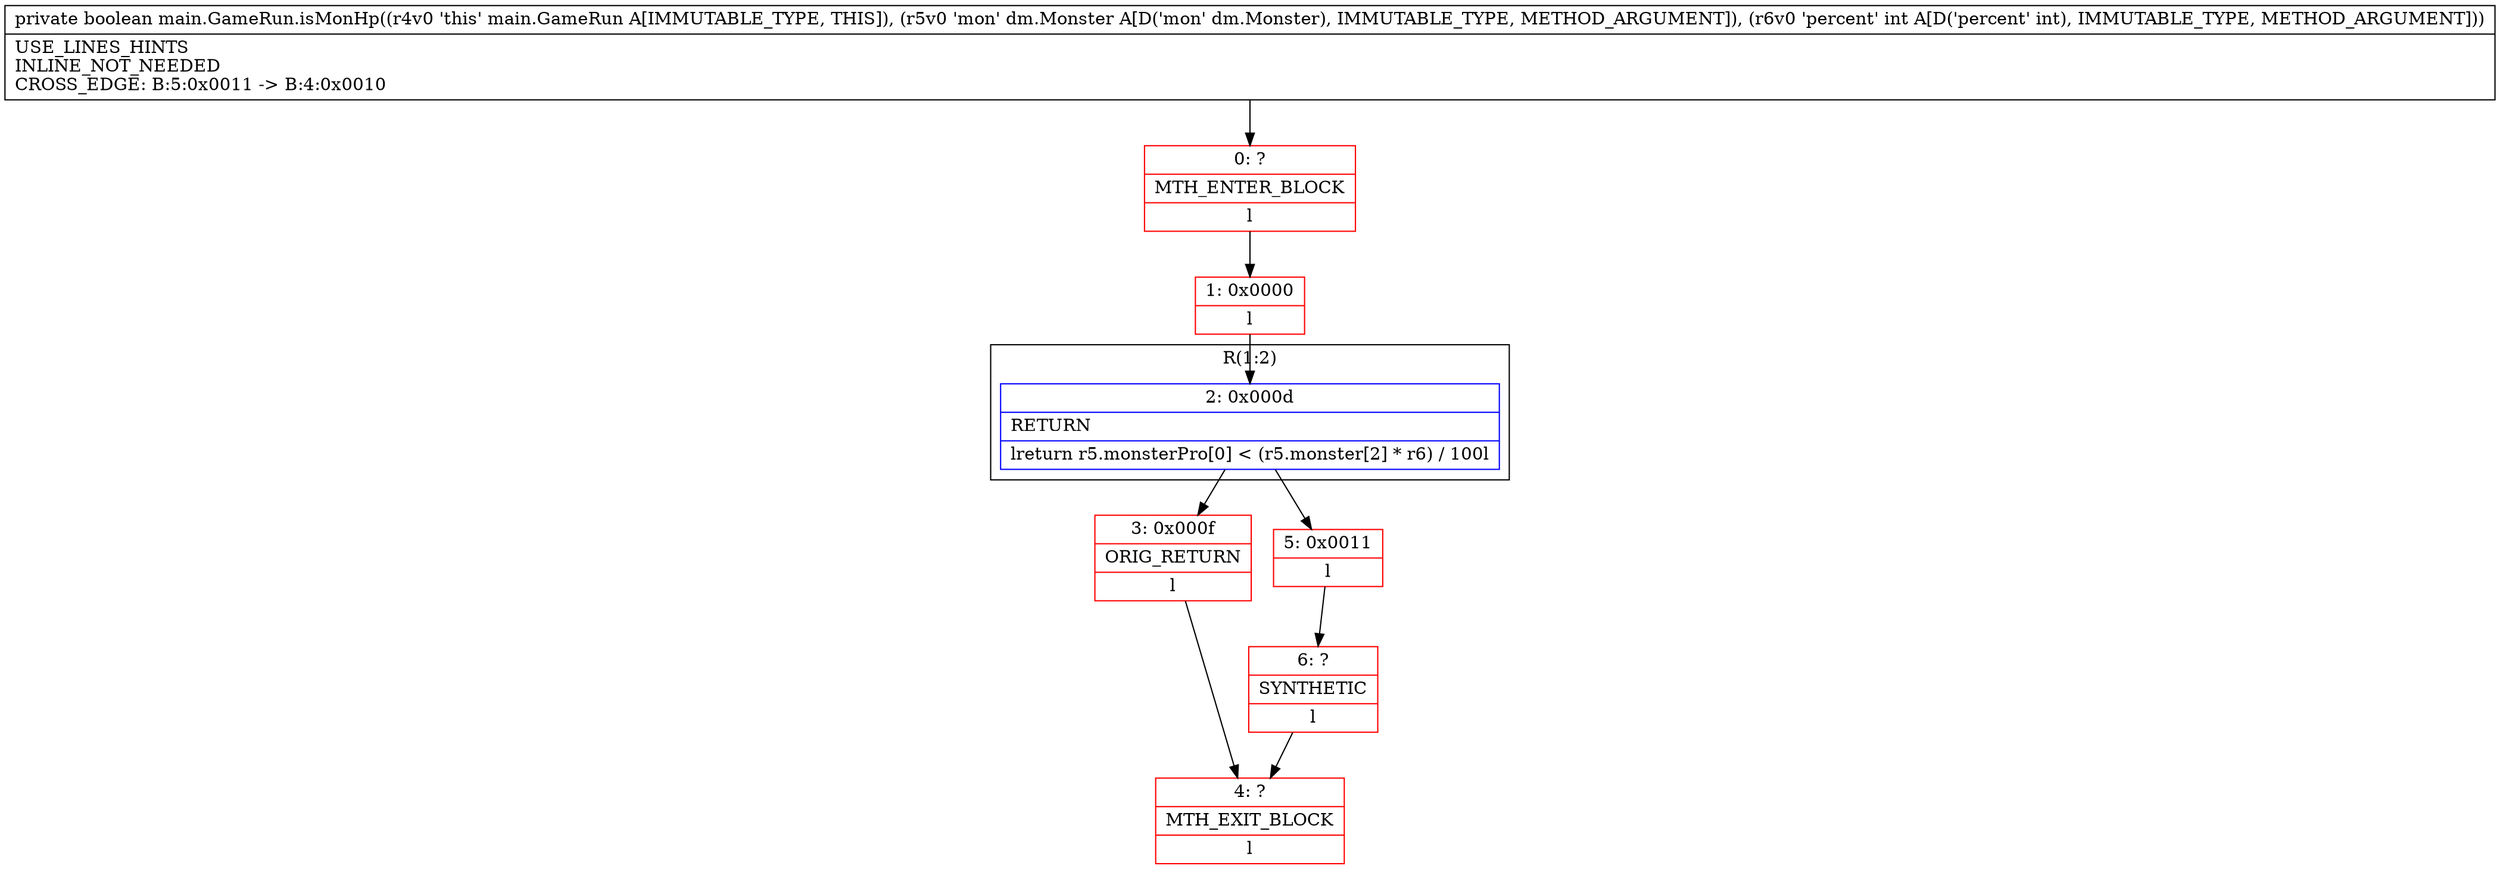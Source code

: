 digraph "CFG formain.GameRun.isMonHp(Ldm\/Monster;I)Z" {
subgraph cluster_Region_1287926430 {
label = "R(1:2)";
node [shape=record,color=blue];
Node_2 [shape=record,label="{2\:\ 0x000d|RETURN\l|lreturn r5.monsterPro[0] \< (r5.monster[2] * r6) \/ 100l}"];
}
Node_0 [shape=record,color=red,label="{0\:\ ?|MTH_ENTER_BLOCK\l|l}"];
Node_1 [shape=record,color=red,label="{1\:\ 0x0000|l}"];
Node_3 [shape=record,color=red,label="{3\:\ 0x000f|ORIG_RETURN\l|l}"];
Node_4 [shape=record,color=red,label="{4\:\ ?|MTH_EXIT_BLOCK\l|l}"];
Node_5 [shape=record,color=red,label="{5\:\ 0x0011|l}"];
Node_6 [shape=record,color=red,label="{6\:\ ?|SYNTHETIC\l|l}"];
MethodNode[shape=record,label="{private boolean main.GameRun.isMonHp((r4v0 'this' main.GameRun A[IMMUTABLE_TYPE, THIS]), (r5v0 'mon' dm.Monster A[D('mon' dm.Monster), IMMUTABLE_TYPE, METHOD_ARGUMENT]), (r6v0 'percent' int A[D('percent' int), IMMUTABLE_TYPE, METHOD_ARGUMENT]))  | USE_LINES_HINTS\lINLINE_NOT_NEEDED\lCROSS_EDGE: B:5:0x0011 \-\> B:4:0x0010\l}"];
MethodNode -> Node_0;
Node_2 -> Node_3;
Node_2 -> Node_5;
Node_0 -> Node_1;
Node_1 -> Node_2;
Node_3 -> Node_4;
Node_5 -> Node_6;
Node_6 -> Node_4;
}

